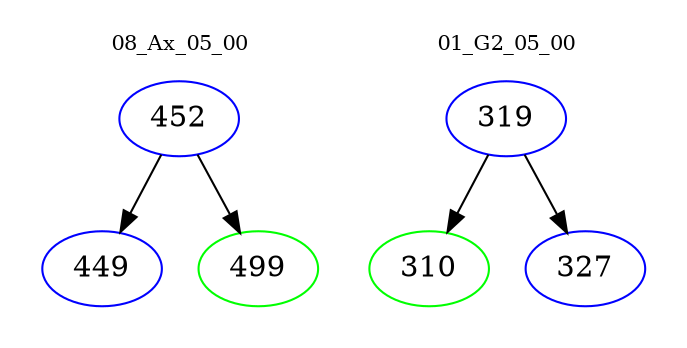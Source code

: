 digraph{
subgraph cluster_0 {
color = white
label = "08_Ax_05_00";
fontsize=10;
T0_452 [label="452", color="blue"]
T0_452 -> T0_449 [color="black"]
T0_449 [label="449", color="blue"]
T0_452 -> T0_499 [color="black"]
T0_499 [label="499", color="green"]
}
subgraph cluster_1 {
color = white
label = "01_G2_05_00";
fontsize=10;
T1_319 [label="319", color="blue"]
T1_319 -> T1_310 [color="black"]
T1_310 [label="310", color="green"]
T1_319 -> T1_327 [color="black"]
T1_327 [label="327", color="blue"]
}
}
